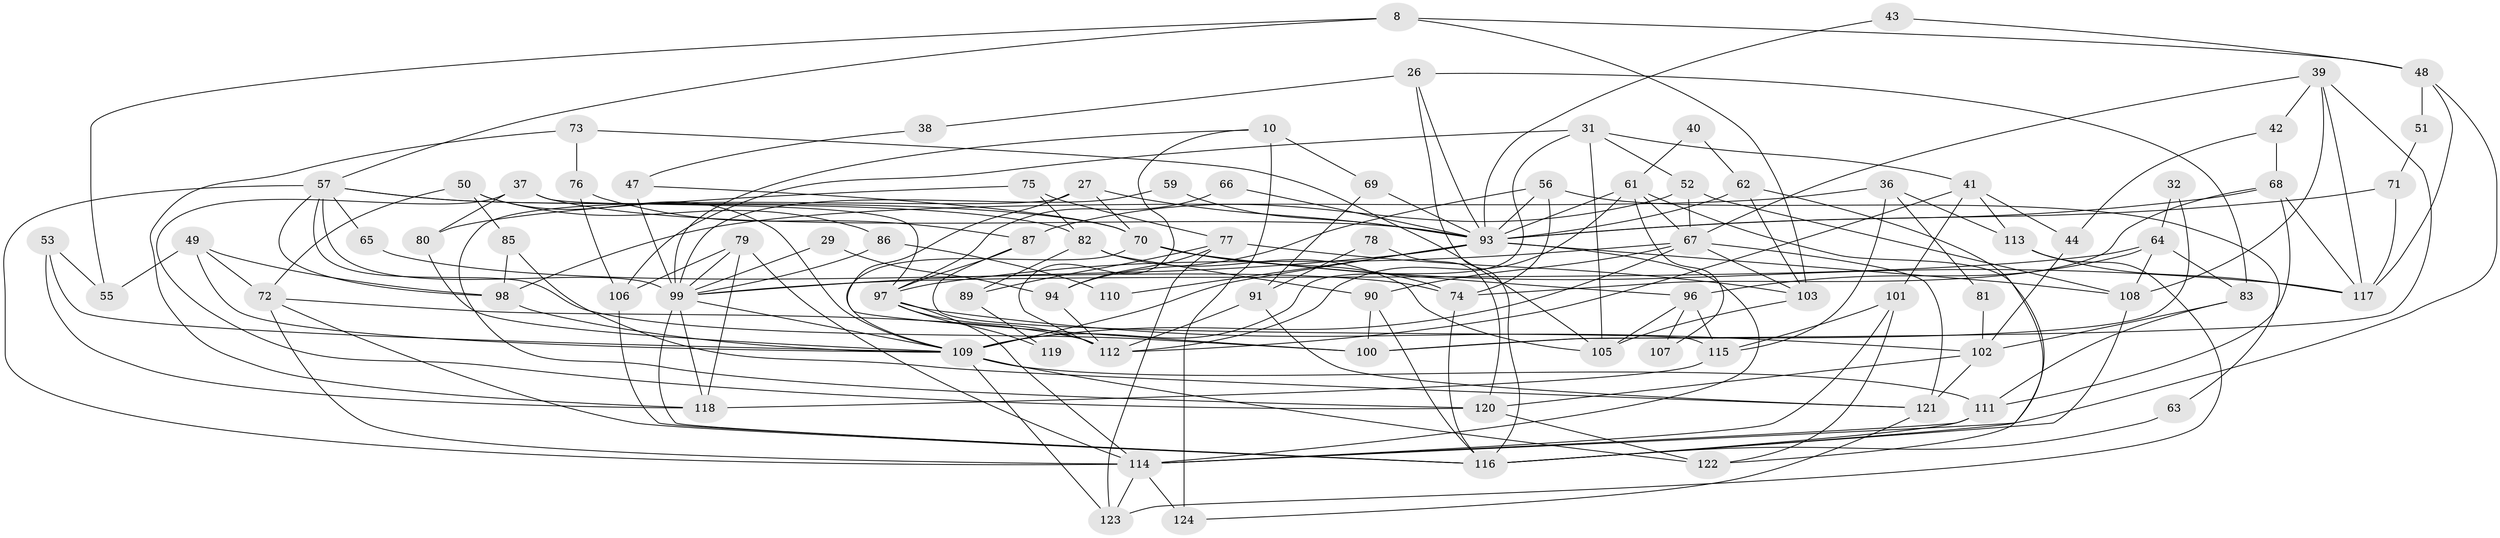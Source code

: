 // original degree distribution, {5: 0.20967741935483872, 3: 0.24193548387096775, 4: 0.27419354838709675, 7: 0.04838709677419355, 6: 0.04838709677419355, 8: 0.024193548387096774, 2: 0.1532258064516129}
// Generated by graph-tools (version 1.1) at 2025/54/03/04/25 21:54:42]
// undirected, 86 vertices, 193 edges
graph export_dot {
graph [start="1"]
  node [color=gray90,style=filled];
  8;
  10;
  26 [super="+25"];
  27 [super="+14"];
  29;
  31 [super="+15"];
  32;
  36;
  37 [super="+11"];
  38;
  39;
  40;
  41;
  42;
  43;
  44;
  47;
  48;
  49 [super="+20"];
  50;
  51;
  52;
  53;
  55;
  56;
  57 [super="+22"];
  59;
  61 [super="+7"];
  62 [super="+17"];
  63;
  64 [super="+5"];
  65;
  66;
  67 [super="+34"];
  68;
  69;
  70 [super="+1"];
  71;
  72;
  73;
  74;
  75;
  76;
  77;
  78;
  79 [super="+4"];
  80;
  81;
  82;
  83;
  85;
  86;
  87;
  89;
  90 [super="+9"];
  91;
  93 [super="+3+54"];
  94;
  96;
  97 [super="+16"];
  98 [super="+35"];
  99 [super="+58+84"];
  100;
  101;
  102;
  103;
  105;
  106;
  107;
  108;
  109 [super="+12+92+46"];
  110;
  111;
  112 [super="+88"];
  113 [super="+28"];
  114 [super="+95"];
  115;
  116 [super="+18"];
  117 [super="+104"];
  118 [super="+2"];
  119;
  120;
  121;
  122;
  123;
  124 [super="+19"];
  8 -- 103;
  8 -- 48;
  8 -- 55;
  8 -- 57;
  10 -- 69;
  10 -- 99;
  10 -- 124 [weight=2];
  10 -- 112;
  26 -- 116 [weight=2];
  26 -- 93;
  26 -- 83;
  26 -- 38;
  27 -- 70;
  27 -- 120;
  27 -- 100;
  27 -- 93;
  29 -- 99;
  29 -- 94;
  31 -- 106;
  31 -- 52;
  31 -- 109;
  31 -- 105;
  31 -- 41;
  32 -- 100;
  32 -- 64;
  36 -- 98;
  36 -- 115;
  36 -- 81;
  36 -- 113;
  37 -- 80;
  37 -- 120;
  37 -- 97;
  37 -- 93 [weight=2];
  38 -- 47;
  39 -- 100;
  39 -- 108;
  39 -- 42;
  39 -- 67;
  39 -- 117;
  40 -- 62;
  40 -- 61;
  41 -- 44;
  41 -- 101;
  41 -- 112;
  41 -- 113;
  42 -- 68;
  42 -- 44;
  43 -- 48;
  43 -- 93;
  44 -- 102;
  47 -- 70;
  47 -- 99;
  48 -- 51;
  48 -- 117;
  48 -- 114;
  49 -- 55 [weight=2];
  49 -- 98;
  49 -- 72;
  49 -- 109 [weight=2];
  50 -- 72;
  50 -- 85;
  50 -- 86;
  50 -- 109;
  51 -- 71;
  52 -- 87;
  52 -- 108;
  52 -- 67;
  53 -- 55;
  53 -- 118;
  53 -- 109;
  56 -- 74;
  56 -- 63;
  56 -- 94;
  56 -- 93;
  57 -- 70;
  57 -- 65;
  57 -- 99 [weight=2];
  57 -- 100;
  57 -- 82;
  57 -- 114 [weight=2];
  57 -- 98;
  59 -- 99;
  59 -- 93;
  61 -- 107;
  61 -- 112;
  61 -- 93;
  61 -- 67 [weight=2];
  61 -- 122;
  62 -- 103;
  62 -- 116;
  62 -- 93 [weight=2];
  63 -- 116;
  64 -- 83;
  64 -- 96;
  64 -- 108;
  64 -- 99;
  65 -- 74;
  66 -- 97;
  66 -- 93;
  67 -- 90;
  67 -- 97;
  67 -- 103;
  67 -- 121;
  67 -- 109;
  68 -- 111;
  68 -- 74;
  68 -- 117;
  68 -- 93;
  69 -- 91;
  69 -- 93;
  70 -- 109;
  70 -- 117 [weight=2];
  70 -- 96;
  70 -- 74;
  71 -- 117;
  71 -- 93;
  72 -- 116;
  72 -- 112;
  72 -- 114;
  73 -- 76;
  73 -- 118;
  73 -- 105;
  74 -- 116;
  75 -- 77;
  75 -- 80;
  75 -- 82;
  76 -- 87;
  76 -- 106;
  77 -- 123;
  77 -- 103;
  77 -- 89;
  77 -- 94;
  78 -- 91;
  78 -- 120;
  79 -- 114;
  79 -- 106 [weight=2];
  79 -- 118;
  79 -- 99;
  80 -- 109;
  81 -- 102;
  82 -- 105;
  82 -- 89;
  82 -- 90;
  83 -- 102;
  83 -- 111;
  85 -- 121;
  85 -- 98;
  86 -- 110;
  86 -- 99;
  87 -- 115;
  87 -- 97;
  89 -- 119;
  90 -- 116;
  90 -- 100;
  91 -- 121;
  91 -- 112;
  93 -- 114 [weight=2];
  93 -- 109 [weight=4];
  93 -- 108;
  93 -- 110;
  93 -- 99;
  94 -- 112;
  96 -- 115;
  96 -- 105;
  96 -- 107;
  97 -- 102 [weight=2];
  97 -- 119;
  97 -- 112;
  97 -- 114;
  98 -- 109;
  99 -- 118;
  99 -- 109;
  99 -- 116;
  101 -- 122;
  101 -- 115;
  101 -- 114;
  102 -- 120;
  102 -- 121;
  103 -- 105;
  106 -- 116 [weight=2];
  108 -- 116;
  109 -- 122;
  109 -- 123;
  109 -- 111;
  111 -- 116;
  111 -- 114;
  113 -- 117;
  113 -- 123;
  114 -- 124;
  114 -- 123;
  115 -- 118;
  120 -- 122;
  121 -- 124;
}
